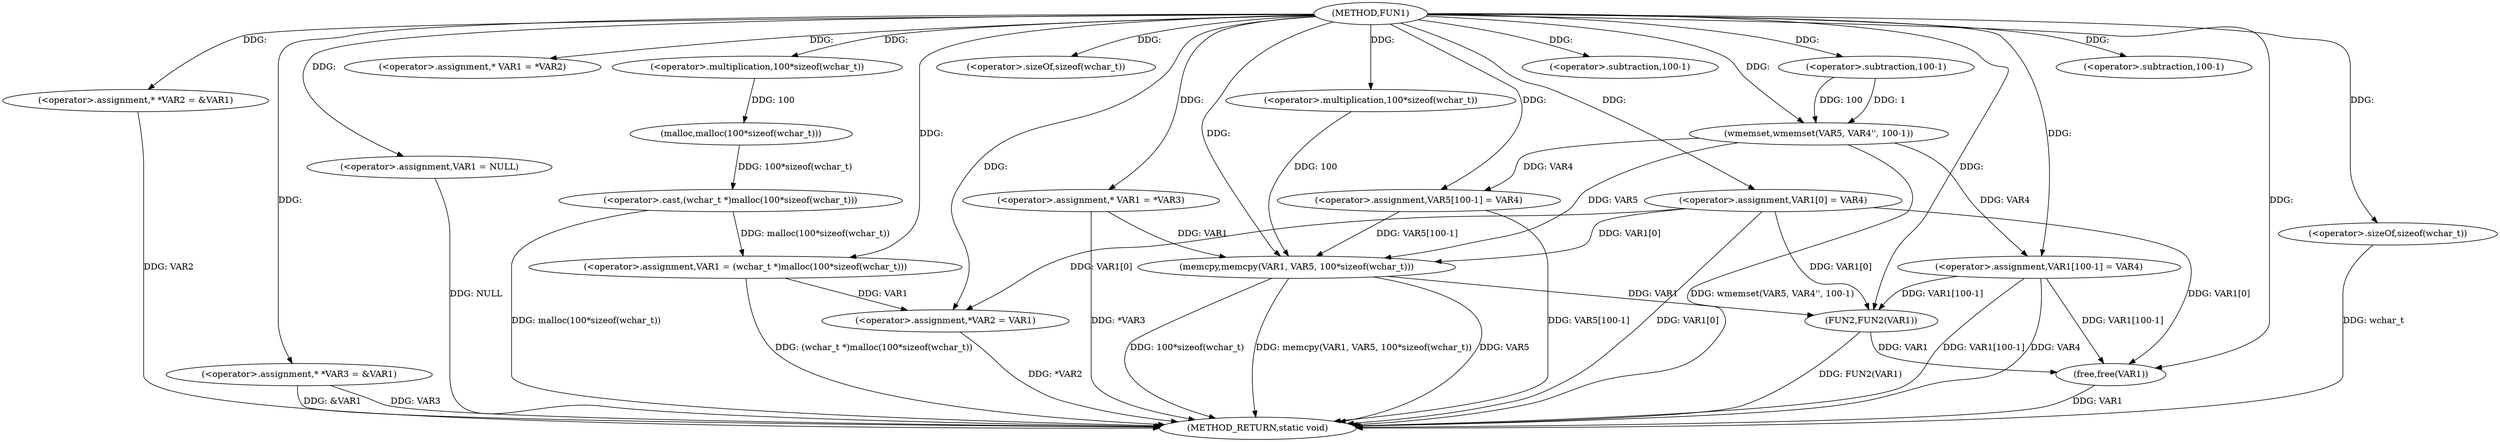 digraph FUN1 {  
"1000100" [label = "(METHOD,FUN1)" ]
"1000179" [label = "(METHOD_RETURN,static void)" ]
"1000104" [label = "(<operator>.assignment,* *VAR2 = &VAR1)" ]
"1000109" [label = "(<operator>.assignment,* *VAR3 = &VAR1)" ]
"1000113" [label = "(<operator>.assignment,VAR1 = NULL)" ]
"1000118" [label = "(<operator>.assignment,* VAR1 = *VAR2)" ]
"1000122" [label = "(<operator>.assignment,VAR1 = (wchar_t *)malloc(100*sizeof(wchar_t)))" ]
"1000124" [label = "(<operator>.cast,(wchar_t *)malloc(100*sizeof(wchar_t)))" ]
"1000126" [label = "(malloc,malloc(100*sizeof(wchar_t)))" ]
"1000127" [label = "(<operator>.multiplication,100*sizeof(wchar_t))" ]
"1000129" [label = "(<operator>.sizeOf,sizeof(wchar_t))" ]
"1000131" [label = "(<operator>.assignment,VAR1[0] = VAR4)" ]
"1000136" [label = "(<operator>.assignment,*VAR2 = VAR1)" ]
"1000142" [label = "(<operator>.assignment,* VAR1 = *VAR3)" ]
"1000148" [label = "(wmemset,wmemset(VAR5, VAR4'', 100-1))" ]
"1000151" [label = "(<operator>.subtraction,100-1)" ]
"1000154" [label = "(<operator>.assignment,VAR5[100-1] = VAR4)" ]
"1000157" [label = "(<operator>.subtraction,100-1)" ]
"1000161" [label = "(memcpy,memcpy(VAR1, VAR5, 100*sizeof(wchar_t)))" ]
"1000164" [label = "(<operator>.multiplication,100*sizeof(wchar_t))" ]
"1000166" [label = "(<operator>.sizeOf,sizeof(wchar_t))" ]
"1000168" [label = "(<operator>.assignment,VAR1[100-1] = VAR4)" ]
"1000171" [label = "(<operator>.subtraction,100-1)" ]
"1000175" [label = "(FUN2,FUN2(VAR1))" ]
"1000177" [label = "(free,free(VAR1))" ]
  "1000177" -> "1000179"  [ label = "DDG: VAR1"] 
  "1000168" -> "1000179"  [ label = "DDG: VAR1[100-1]"] 
  "1000104" -> "1000179"  [ label = "DDG: VAR2"] 
  "1000131" -> "1000179"  [ label = "DDG: VAR1[0]"] 
  "1000113" -> "1000179"  [ label = "DDG: NULL"] 
  "1000148" -> "1000179"  [ label = "DDG: wmemset(VAR5, VAR4'', 100-1)"] 
  "1000161" -> "1000179"  [ label = "DDG: VAR5"] 
  "1000161" -> "1000179"  [ label = "DDG: 100*sizeof(wchar_t)"] 
  "1000124" -> "1000179"  [ label = "DDG: malloc(100*sizeof(wchar_t))"] 
  "1000154" -> "1000179"  [ label = "DDG: VAR5[100-1]"] 
  "1000142" -> "1000179"  [ label = "DDG: *VAR3"] 
  "1000166" -> "1000179"  [ label = "DDG: wchar_t"] 
  "1000109" -> "1000179"  [ label = "DDG: VAR3"] 
  "1000109" -> "1000179"  [ label = "DDG: &VAR1"] 
  "1000161" -> "1000179"  [ label = "DDG: memcpy(VAR1, VAR5, 100*sizeof(wchar_t))"] 
  "1000168" -> "1000179"  [ label = "DDG: VAR4"] 
  "1000136" -> "1000179"  [ label = "DDG: *VAR2"] 
  "1000175" -> "1000179"  [ label = "DDG: FUN2(VAR1)"] 
  "1000122" -> "1000179"  [ label = "DDG: (wchar_t *)malloc(100*sizeof(wchar_t))"] 
  "1000100" -> "1000104"  [ label = "DDG: "] 
  "1000100" -> "1000109"  [ label = "DDG: "] 
  "1000100" -> "1000113"  [ label = "DDG: "] 
  "1000100" -> "1000118"  [ label = "DDG: "] 
  "1000124" -> "1000122"  [ label = "DDG: malloc(100*sizeof(wchar_t))"] 
  "1000100" -> "1000122"  [ label = "DDG: "] 
  "1000126" -> "1000124"  [ label = "DDG: 100*sizeof(wchar_t)"] 
  "1000127" -> "1000126"  [ label = "DDG: 100"] 
  "1000100" -> "1000127"  [ label = "DDG: "] 
  "1000100" -> "1000129"  [ label = "DDG: "] 
  "1000100" -> "1000131"  [ label = "DDG: "] 
  "1000122" -> "1000136"  [ label = "DDG: VAR1"] 
  "1000131" -> "1000136"  [ label = "DDG: VAR1[0]"] 
  "1000100" -> "1000136"  [ label = "DDG: "] 
  "1000100" -> "1000142"  [ label = "DDG: "] 
  "1000100" -> "1000148"  [ label = "DDG: "] 
  "1000151" -> "1000148"  [ label = "DDG: 100"] 
  "1000151" -> "1000148"  [ label = "DDG: 1"] 
  "1000100" -> "1000151"  [ label = "DDG: "] 
  "1000148" -> "1000154"  [ label = "DDG: VAR4"] 
  "1000100" -> "1000154"  [ label = "DDG: "] 
  "1000100" -> "1000157"  [ label = "DDG: "] 
  "1000131" -> "1000161"  [ label = "DDG: VAR1[0]"] 
  "1000142" -> "1000161"  [ label = "DDG: VAR1"] 
  "1000100" -> "1000161"  [ label = "DDG: "] 
  "1000154" -> "1000161"  [ label = "DDG: VAR5[100-1]"] 
  "1000148" -> "1000161"  [ label = "DDG: VAR5"] 
  "1000164" -> "1000161"  [ label = "DDG: 100"] 
  "1000100" -> "1000164"  [ label = "DDG: "] 
  "1000100" -> "1000166"  [ label = "DDG: "] 
  "1000100" -> "1000168"  [ label = "DDG: "] 
  "1000148" -> "1000168"  [ label = "DDG: VAR4"] 
  "1000100" -> "1000171"  [ label = "DDG: "] 
  "1000168" -> "1000175"  [ label = "DDG: VAR1[100-1]"] 
  "1000131" -> "1000175"  [ label = "DDG: VAR1[0]"] 
  "1000161" -> "1000175"  [ label = "DDG: VAR1"] 
  "1000100" -> "1000175"  [ label = "DDG: "] 
  "1000168" -> "1000177"  [ label = "DDG: VAR1[100-1]"] 
  "1000131" -> "1000177"  [ label = "DDG: VAR1[0]"] 
  "1000175" -> "1000177"  [ label = "DDG: VAR1"] 
  "1000100" -> "1000177"  [ label = "DDG: "] 
}
